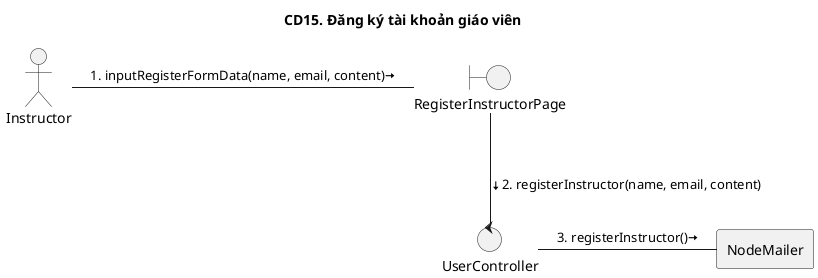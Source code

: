 @startuml CD
title CD15. Đăng ký tài khoản giáo viên

actor "Instructor" as Actor
boundary "RegisterInstructorPage"
control "UserController"
rectangle "NodeMailer"

Actor - RegisterInstructorPage: \l1. inputRegisterFormData(name, email, content)<&arrow-right>
RegisterInstructorPage -- UserController: \l<&arrow-bottom>2. registerInstructor(name, email, content)
UserController - NodeMailer: \l3. registerInstructor()<&arrow-right>
@enduml